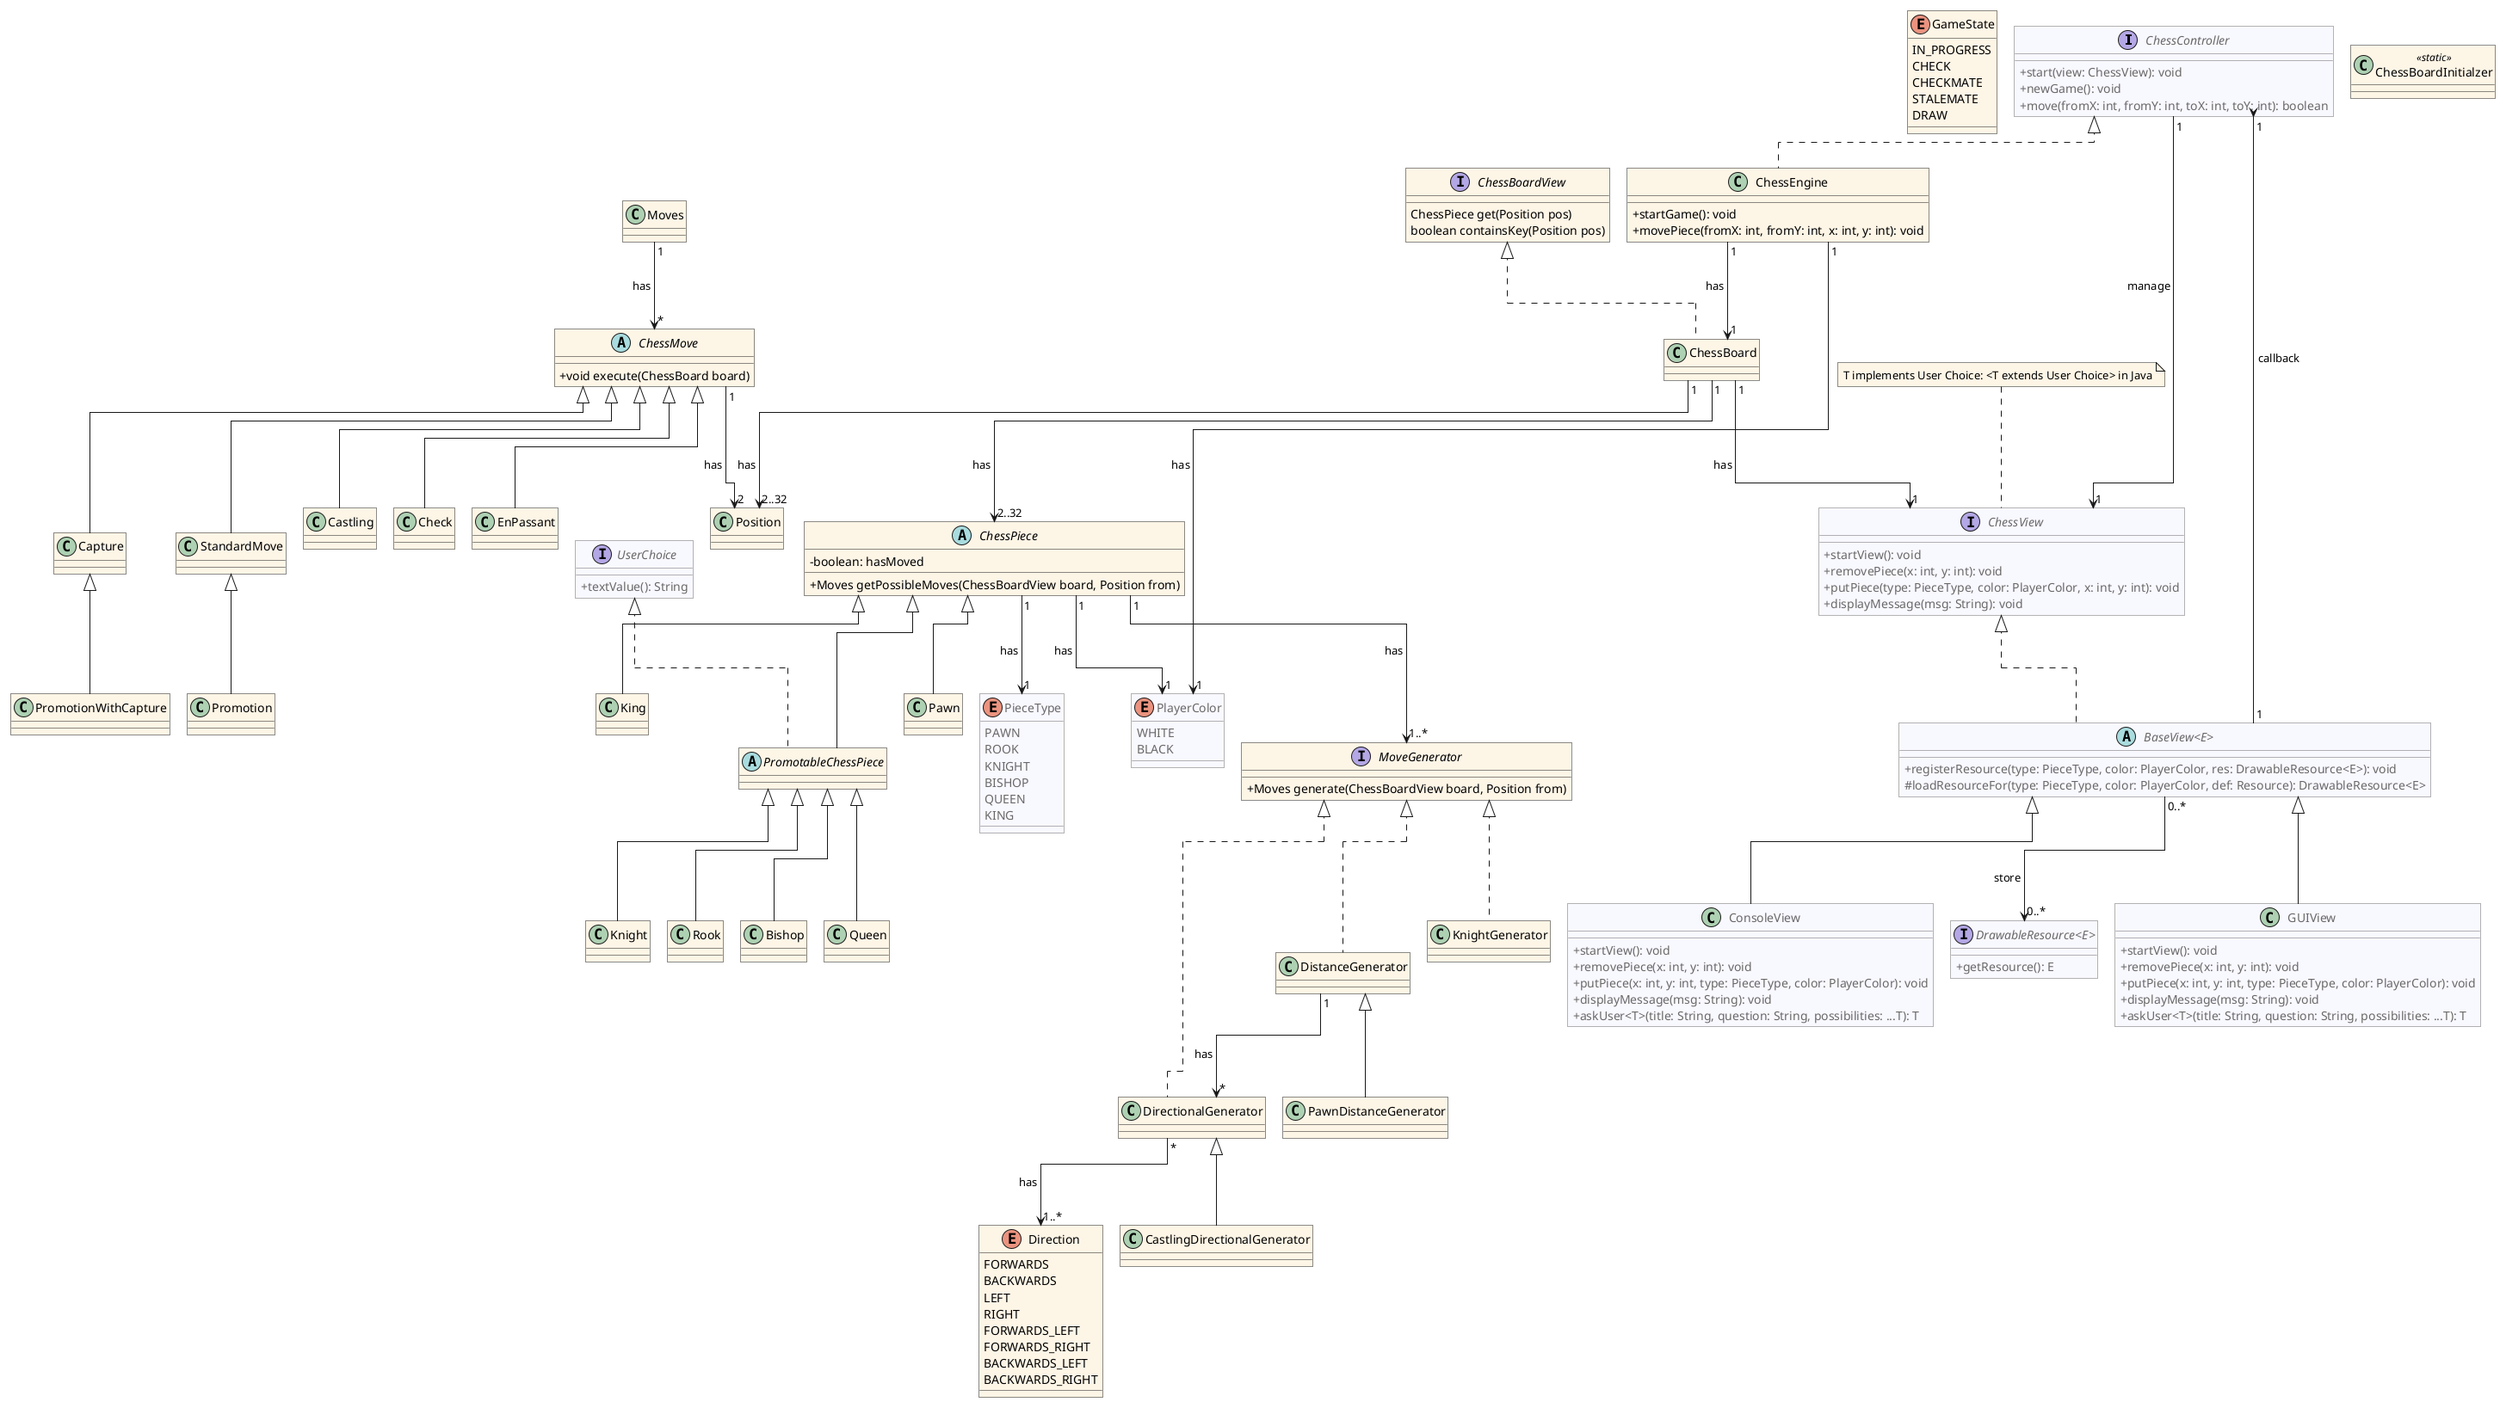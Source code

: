 @startuml
!pragma layout elk
skinparam linetype ortho
skinparam roundCorner 0
skinparam classAttributeIconSize 0
skinparam ClassBackgroundColor #OldLace
skinparam NoteBackgroundColor #OldLace
skinparam Shadowing false
top to bottom direction

<style>
    classDiagram {
        .provided {
            BackgroundColor GhostWhite
            LineColor DimGrey
            FontColor DimGrey
        }
    }
</style>

hide <<provided>> stereotype

interface ChessController<<provided>> {
    + start(view: ChessView): void
    + newGame(): void
    + move(fromX: int, fromY: int, toX: int, toY: int): boolean
}

interface UserChoice<<provided>> {
    + textValue(): String
}

interface "DrawableResource<E>"<<provided>> {
    + getResource(): E
}

interface ChessView<<provided>> {
    + startView(): void
    + removePiece(x: int, y: int): void
    + putPiece(type: PieceType, color: PlayerColor, x: int, y: int): void
    + displayMessage(msg: String): void
}

note left of ChessView
    T implements User Choice: <T extends User Choice> in Java
end note

abstract class "BaseView<E>"<<provided>> implements ChessView {
    + registerResource(type: PieceType, color: PlayerColor, res: DrawableResource<E>): void
    # loadResourceFor(type: PieceType, color: PlayerColor, def: Resource): DrawableResource<E>
}

class GUIView<<provided>> extends "BaseView<E>" {
    + startView(): void
    + removePiece(x: int, y: int): void
    + putPiece(x: int, y: int, type: PieceType, color: PlayerColor): void
    + displayMessage(msg: String): void
    + askUser<T>(title: String, question: String, possibilities: ...T): T
}

class ConsoleView<<provided>> extends "BaseView<E>" {
    + startView(): void
    + removePiece(x: int, y: int): void
    + putPiece(x: int, y: int, type: PieceType, color: PlayerColor): void
    + displayMessage(msg: String): void
    + askUser<T>(title: String, question: String, possibilities: ...T): T
}

class ChessEngine implements ChessController {
    + startGame(): void
    + movePiece(fromX: int, fromY: int, x: int, y: int): void
}

enum GameState {
    IN_PROGRESS
    CHECK
    CHECKMATE
    STALEMATE
    DRAW
}

interface ChessBoardView {
    ChessPiece get(Position pos)
    boolean containsKey(Position pos)
}

class ChessBoard implements ChessBoardView {}

static class ChessBoardInitialzer<<static>> {}

class Position {}

enum PlayerColor<<provided>> {
    WHITE
    BLACK
}

enum PieceType<<provided>> {
    PAWN
    ROOK
    KNIGHT
    BISHOP
    QUEEN
    KING
}

abstract class ChessPiece {
    - boolean: hasMoved
    + Moves getPossibleMoves(ChessBoardView board, Position from)
}
abstract class PromotableChessPiece extends ChessPiece implements UserChoice {}
class Pawn extends ChessPiece {}
class Rook extends PromotableChessPiece {}
class Knight extends PromotableChessPiece {}
class Bishop extends PromotableChessPiece {}
class Queen extends PromotableChessPiece {}
class King extends ChessPiece {}


interface MoveGenerator {
    + Moves generate(ChessBoardView board, Position from)
}
class DirectionalGenerator implements MoveGenerator {}
class CastlingDirectionalGenerator extends DirectionalGenerator {}
class KnightGenerator implements MoveGenerator {}
class DistanceGenerator implements MoveGenerator {}
class PawnDistanceGenerator extends DistanceGenerator {}

enum Direction {
    FORWARDS
    BACKWARDS
    LEFT
    RIGHT
    FORWARDS_LEFT
    FORWARDS_RIGHT
    BACKWARDS_LEFT
    BACKWARDS_RIGHT
}


class Moves {}

abstract class ChessMove {
    + void execute(ChessBoard board)
}

class StandardMove extends ChessMove {}
class Capture extends ChessMove {}
class Check extends ChessMove {}
class EnPassant extends ChessMove {}
class Castling extends ChessMove {}
class Promotion extends StandardMove {}
class PromotionWithCapture extends Capture {}

ChessController "1" --> "1" ChessView : manage >
"BaseView<E>" "1" --> "1" ChessController : callback >
"BaseView<E>" "0..*" --> "0..*" "DrawableResource<E>" : store >

ChessEngine "1" --> "1" ChessBoard : has >
ChessEngine "1" --> "1" PlayerColor : has >
ChessBoard "1" --> "1" ChessView : has >
ChessBoard "1" --> "2..32" ChessPiece : has >
ChessBoard "1" --> "2..32" Position : has >
ChessPiece "1" --> "1..*" MoveGenerator : has >
ChessPiece "1" --> "1" PieceType : has >
ChessPiece "1" --> "1" PlayerColor : has >

DirectionalGenerator "*" --> "1..*" Direction : has >
DistanceGenerator "1" --> "*" DirectionalGenerator : has >

ChessMove "1" --> "2" Position : has >
Moves "1" --> "*" ChessMove : has >

@enduml

